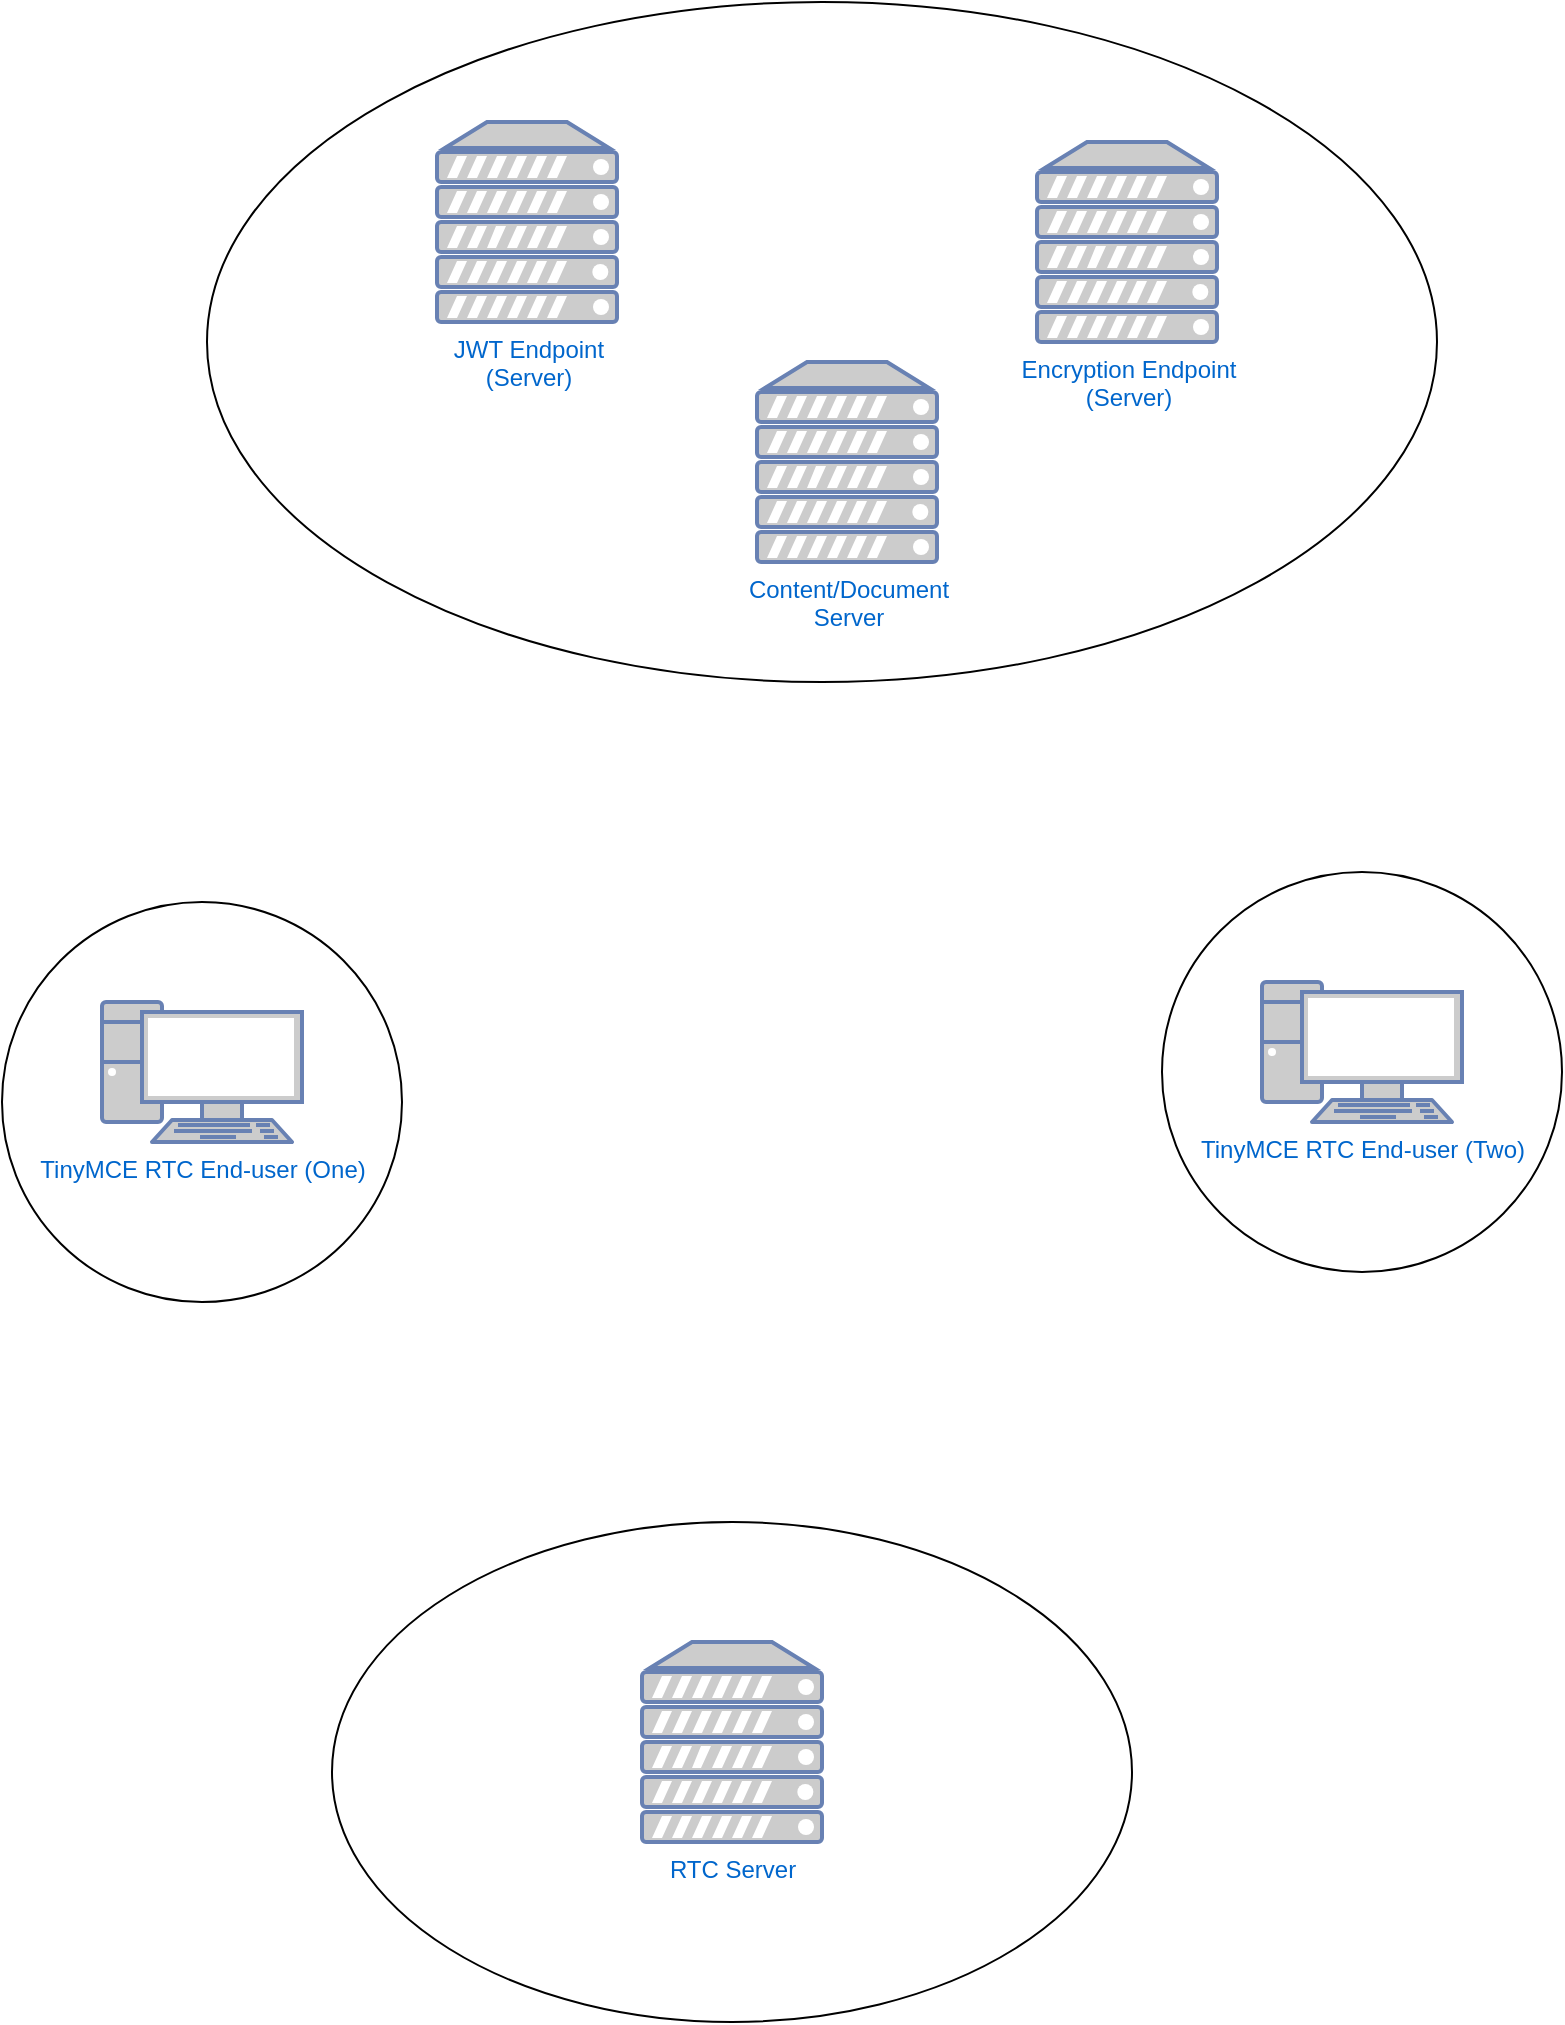 <mxfile version="14.6.13" type="device"><diagram id="-Rux2A9cZbcUw8DSModv" name="Page-1"><mxGraphModel dx="2522" dy="2426" grid="1" gridSize="10" guides="1" tooltips="1" connect="1" arrows="1" fold="1" page="1" pageScale="1" pageWidth="827" pageHeight="1169" math="0" shadow="0"><root><mxCell id="0"/><mxCell id="1" parent="0"/><mxCell id="9XM25v2RONkY_Wt0G9QZ-12" value="" style="ellipse;whiteSpace=wrap;html=1;aspect=fixed;" vertex="1" parent="1"><mxGeometry y="430" width="200" height="200" as="geometry"/></mxCell><mxCell id="9XM25v2RONkY_Wt0G9QZ-11" value="" style="ellipse;whiteSpace=wrap;html=1;aspect=fixed;" vertex="1" parent="1"><mxGeometry x="580" y="415" width="200" height="200" as="geometry"/></mxCell><mxCell id="9XM25v2RONkY_Wt0G9QZ-8" value="" style="ellipse;whiteSpace=wrap;html=1;" vertex="1" parent="1"><mxGeometry x="165" y="740" width="400" height="250" as="geometry"/></mxCell><mxCell id="9XM25v2RONkY_Wt0G9QZ-9" value="" style="ellipse;whiteSpace=wrap;html=1;" vertex="1" parent="1"><mxGeometry x="102.5" y="-20" width="615" height="340" as="geometry"/></mxCell><mxCell id="9XM25v2RONkY_Wt0G9QZ-1" value="TinyMCE RTC End-user (Two)" style="fontColor=#0066CC;verticalAlign=top;verticalLabelPosition=bottom;labelPosition=center;align=center;html=1;outlineConnect=0;fillColor=#CCCCCC;strokeColor=#6881B3;gradientColor=none;gradientDirection=north;strokeWidth=2;shape=mxgraph.networks.pc;" vertex="1" parent="1"><mxGeometry x="630" y="470" width="100" height="70" as="geometry"/></mxCell><mxCell id="9XM25v2RONkY_Wt0G9QZ-2" value="TinyMCE RTC End-user (One)" style="fontColor=#0066CC;verticalAlign=top;verticalLabelPosition=bottom;labelPosition=center;align=center;html=1;outlineConnect=0;fillColor=#CCCCCC;strokeColor=#6881B3;gradientColor=none;gradientDirection=north;strokeWidth=2;shape=mxgraph.networks.pc;" vertex="1" parent="1"><mxGeometry x="50" y="480" width="100" height="70" as="geometry"/></mxCell><mxCell id="9XM25v2RONkY_Wt0G9QZ-3" value="RTC Server" style="fontColor=#0066CC;verticalAlign=top;verticalLabelPosition=bottom;labelPosition=center;align=center;html=1;outlineConnect=0;fillColor=#CCCCCC;strokeColor=#6881B3;gradientColor=none;gradientDirection=north;strokeWidth=2;shape=mxgraph.networks.server;" vertex="1" parent="1"><mxGeometry x="320" y="800" width="90" height="100" as="geometry"/></mxCell><mxCell id="9XM25v2RONkY_Wt0G9QZ-4" value="Encryption Endpoint&lt;br&gt;(Server)" style="fontColor=#0066CC;verticalAlign=top;verticalLabelPosition=bottom;labelPosition=center;align=center;html=1;outlineConnect=0;fillColor=#CCCCCC;strokeColor=#6881B3;gradientColor=none;gradientDirection=north;strokeWidth=2;shape=mxgraph.networks.server;" vertex="1" parent="1"><mxGeometry x="517.5" y="50" width="90" height="100" as="geometry"/></mxCell><mxCell id="9XM25v2RONkY_Wt0G9QZ-5" value="Content/Document&lt;br&gt;Server" style="fontColor=#0066CC;verticalAlign=top;verticalLabelPosition=bottom;labelPosition=center;align=center;html=1;outlineConnect=0;fillColor=#CCCCCC;strokeColor=#6881B3;gradientColor=none;gradientDirection=north;strokeWidth=2;shape=mxgraph.networks.server;" vertex="1" parent="1"><mxGeometry x="377.5" y="160" width="90" height="100" as="geometry"/></mxCell><mxCell id="9XM25v2RONkY_Wt0G9QZ-6" value="JWT Endpoint&lt;br&gt;(Server)" style="fontColor=#0066CC;verticalAlign=top;verticalLabelPosition=bottom;labelPosition=center;align=center;html=1;outlineConnect=0;fillColor=#CCCCCC;strokeColor=#6881B3;gradientColor=none;gradientDirection=north;strokeWidth=2;shape=mxgraph.networks.server;" vertex="1" parent="1"><mxGeometry x="217.5" y="40" width="90" height="100" as="geometry"/></mxCell></root></mxGraphModel></diagram></mxfile>